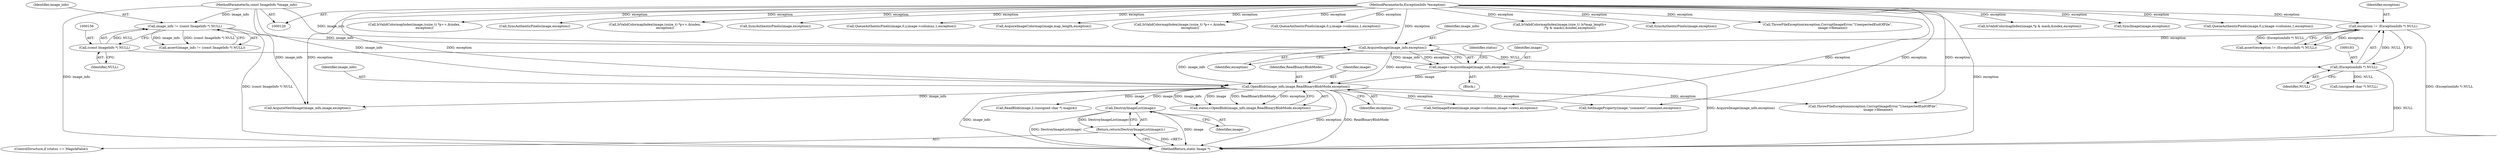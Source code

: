 digraph "0_ImageMagick_2ad6d33493750a28a5a655d319a8e0b16c392de1@pointer" {
"1000208" [label="(Call,DestroyImageList(image))"];
"1000198" [label="(Call,OpenBlob(image_info,image,ReadBinaryBlobMode,exception))"];
"1000193" [label="(Call,AcquireImage(image_info,exception))"];
"1000153" [label="(Call,image_info != (const ImageInfo *) NULL)"];
"1000121" [label="(MethodParameterIn,const ImageInfo *image_info)"];
"1000155" [label="(Call,(const ImageInfo *) NULL)"];
"1000180" [label="(Call,exception != (ExceptionInfo *) NULL)"];
"1000122" [label="(MethodParameterIn,ExceptionInfo *exception)"];
"1000182" [label="(Call,(ExceptionInfo *) NULL)"];
"1000191" [label="(Call,image=AcquireImage(image_info,exception))"];
"1000207" [label="(Return,return(DestroyImageList(image));)"];
"1000403" [label="(Call,ThrowFileException(exception,CorruptImageError,\"UnexpectedEndOfFile\",\n          image->filename))"];
"1000580" [label="(Call,SetImageExtent(image,image->columns,image->rows,exception))"];
"1000121" [label="(MethodParameterIn,const ImageInfo *image_info)"];
"1001955" [label="(MethodReturn,static Image *)"];
"1000201" [label="(Identifier,ReadBinaryBlobMode)"];
"1001345" [label="(Call,SyncAuthenticPixels(image,exception))"];
"1000153" [label="(Call,image_info != (const ImageInfo *) NULL)"];
"1000193" [label="(Call,AcquireImage(image_info,exception))"];
"1000202" [label="(Identifier,exception)"];
"1000198" [label="(Call,OpenBlob(image_info,image,ReadBinaryBlobMode,exception))"];
"1001644" [label="(Call,QueueAuthenticPixels(image,0,y,image->columns,1,exception))"];
"1000184" [label="(Identifier,NULL)"];
"1000208" [label="(Call,DestroyImageList(image))"];
"1000122" [label="(MethodParameterIn,ExceptionInfo *exception)"];
"1000197" [label="(Identifier,status)"];
"1000180" [label="(Call,exception != (ExceptionInfo *) NULL)"];
"1000152" [label="(Call,assert(image_info != (const ImageInfo *) NULL))"];
"1001386" [label="(Call,AcquireImageColormap(image,map_length,exception))"];
"1001730" [label="(Call,IsValidColormapIndex(image,(ssize_t) *p++,&index,\n                    exception))"];
"1000532" [label="(Call,SetImageProperty(image,\"comment\",comment,exception))"];
"1001549" [label="(Call,QueueAuthenticPixels(image,0,y,image->columns,1,exception))"];
"1000195" [label="(Identifier,exception)"];
"1000192" [label="(Identifier,image)"];
"1001198" [label="(Call,IsValidColormapIndex(image,(size_t) (x*map_length+\n                    (*p & mask)),&index,exception))"];
"1000212" [label="(Call,ReadBlob(image,2,(unsigned char *) magick))"];
"1000194" [label="(Identifier,image_info)"];
"1000157" [label="(Identifier,NULL)"];
"1001591" [label="(Call,SyncAuthenticPixels(image,exception))"];
"1001847" [label="(Call,ThrowFileException(exception,CorruptImageError,\"UnexpectedEndOfFile\",\n          image->filename))"];
"1000182" [label="(Call,(ExceptionInfo *) NULL)"];
"1001143" [label="(Call,IsValidColormapIndex(image,*p & mask,&index,exception))"];
"1000191" [label="(Call,image=AcquireImage(image_info,exception))"];
"1001623" [label="(Call,SyncImage(image,exception))"];
"1000200" [label="(Identifier,image)"];
"1000155" [label="(Call,(const ImageInfo *) NULL)"];
"1000123" [label="(Block,)"];
"1000199" [label="(Identifier,image_info)"];
"1000179" [label="(Call,assert(exception != (ExceptionInfo *) NULL))"];
"1000209" [label="(Identifier,image)"];
"1001275" [label="(Call,QueueAuthenticPixels(image,0,y,image->columns,1,exception))"];
"1000154" [label="(Identifier,image_info)"];
"1001900" [label="(Call,AcquireNextImage(image_info,image,exception))"];
"1001676" [label="(Call,IsValidColormapIndex(image,(ssize_t) *p++,&index,\n                    exception))"];
"1000413" [label="(Call,(unsigned char *) NULL)"];
"1000196" [label="(Call,status=OpenBlob(image_info,image,ReadBinaryBlobMode,exception))"];
"1001777" [label="(Call,SyncAuthenticPixels(image,exception))"];
"1000181" [label="(Identifier,exception)"];
"1000207" [label="(Return,return(DestroyImageList(image));)"];
"1000203" [label="(ControlStructure,if (status == MagickFalse))"];
"1001703" [label="(Call,IsValidColormapIndex(image,(ssize_t) *p++,&index,\n                    exception))"];
"1000208" -> "1000207"  [label="AST: "];
"1000208" -> "1000209"  [label="CFG: "];
"1000209" -> "1000208"  [label="AST: "];
"1000207" -> "1000208"  [label="CFG: "];
"1000208" -> "1001955"  [label="DDG: image"];
"1000208" -> "1001955"  [label="DDG: DestroyImageList(image)"];
"1000208" -> "1000207"  [label="DDG: DestroyImageList(image)"];
"1000198" -> "1000208"  [label="DDG: image"];
"1000198" -> "1000196"  [label="AST: "];
"1000198" -> "1000202"  [label="CFG: "];
"1000199" -> "1000198"  [label="AST: "];
"1000200" -> "1000198"  [label="AST: "];
"1000201" -> "1000198"  [label="AST: "];
"1000202" -> "1000198"  [label="AST: "];
"1000196" -> "1000198"  [label="CFG: "];
"1000198" -> "1001955"  [label="DDG: ReadBinaryBlobMode"];
"1000198" -> "1001955"  [label="DDG: image_info"];
"1000198" -> "1001955"  [label="DDG: exception"];
"1000198" -> "1000196"  [label="DDG: image_info"];
"1000198" -> "1000196"  [label="DDG: image"];
"1000198" -> "1000196"  [label="DDG: ReadBinaryBlobMode"];
"1000198" -> "1000196"  [label="DDG: exception"];
"1000193" -> "1000198"  [label="DDG: image_info"];
"1000193" -> "1000198"  [label="DDG: exception"];
"1000121" -> "1000198"  [label="DDG: image_info"];
"1000191" -> "1000198"  [label="DDG: image"];
"1000122" -> "1000198"  [label="DDG: exception"];
"1000198" -> "1000212"  [label="DDG: image"];
"1000198" -> "1000403"  [label="DDG: exception"];
"1000198" -> "1000532"  [label="DDG: exception"];
"1000198" -> "1000580"  [label="DDG: exception"];
"1000198" -> "1001900"  [label="DDG: image_info"];
"1000193" -> "1000191"  [label="AST: "];
"1000193" -> "1000195"  [label="CFG: "];
"1000194" -> "1000193"  [label="AST: "];
"1000195" -> "1000193"  [label="AST: "];
"1000191" -> "1000193"  [label="CFG: "];
"1000193" -> "1000191"  [label="DDG: image_info"];
"1000193" -> "1000191"  [label="DDG: exception"];
"1000153" -> "1000193"  [label="DDG: image_info"];
"1000121" -> "1000193"  [label="DDG: image_info"];
"1000180" -> "1000193"  [label="DDG: exception"];
"1000122" -> "1000193"  [label="DDG: exception"];
"1000153" -> "1000152"  [label="AST: "];
"1000153" -> "1000155"  [label="CFG: "];
"1000154" -> "1000153"  [label="AST: "];
"1000155" -> "1000153"  [label="AST: "];
"1000152" -> "1000153"  [label="CFG: "];
"1000153" -> "1001955"  [label="DDG: (const ImageInfo *) NULL"];
"1000153" -> "1000152"  [label="DDG: image_info"];
"1000153" -> "1000152"  [label="DDG: (const ImageInfo *) NULL"];
"1000121" -> "1000153"  [label="DDG: image_info"];
"1000155" -> "1000153"  [label="DDG: NULL"];
"1000121" -> "1000120"  [label="AST: "];
"1000121" -> "1001955"  [label="DDG: image_info"];
"1000121" -> "1001900"  [label="DDG: image_info"];
"1000155" -> "1000157"  [label="CFG: "];
"1000156" -> "1000155"  [label="AST: "];
"1000157" -> "1000155"  [label="AST: "];
"1000155" -> "1000182"  [label="DDG: NULL"];
"1000180" -> "1000179"  [label="AST: "];
"1000180" -> "1000182"  [label="CFG: "];
"1000181" -> "1000180"  [label="AST: "];
"1000182" -> "1000180"  [label="AST: "];
"1000179" -> "1000180"  [label="CFG: "];
"1000180" -> "1001955"  [label="DDG: (ExceptionInfo *) NULL"];
"1000180" -> "1000179"  [label="DDG: exception"];
"1000180" -> "1000179"  [label="DDG: (ExceptionInfo *) NULL"];
"1000122" -> "1000180"  [label="DDG: exception"];
"1000182" -> "1000180"  [label="DDG: NULL"];
"1000122" -> "1000120"  [label="AST: "];
"1000122" -> "1001955"  [label="DDG: exception"];
"1000122" -> "1000403"  [label="DDG: exception"];
"1000122" -> "1000532"  [label="DDG: exception"];
"1000122" -> "1000580"  [label="DDG: exception"];
"1000122" -> "1001143"  [label="DDG: exception"];
"1000122" -> "1001198"  [label="DDG: exception"];
"1000122" -> "1001275"  [label="DDG: exception"];
"1000122" -> "1001345"  [label="DDG: exception"];
"1000122" -> "1001386"  [label="DDG: exception"];
"1000122" -> "1001549"  [label="DDG: exception"];
"1000122" -> "1001591"  [label="DDG: exception"];
"1000122" -> "1001623"  [label="DDG: exception"];
"1000122" -> "1001644"  [label="DDG: exception"];
"1000122" -> "1001676"  [label="DDG: exception"];
"1000122" -> "1001703"  [label="DDG: exception"];
"1000122" -> "1001730"  [label="DDG: exception"];
"1000122" -> "1001777"  [label="DDG: exception"];
"1000122" -> "1001847"  [label="DDG: exception"];
"1000122" -> "1001900"  [label="DDG: exception"];
"1000182" -> "1000184"  [label="CFG: "];
"1000183" -> "1000182"  [label="AST: "];
"1000184" -> "1000182"  [label="AST: "];
"1000182" -> "1001955"  [label="DDG: NULL"];
"1000182" -> "1000413"  [label="DDG: NULL"];
"1000191" -> "1000123"  [label="AST: "];
"1000192" -> "1000191"  [label="AST: "];
"1000197" -> "1000191"  [label="CFG: "];
"1000191" -> "1001955"  [label="DDG: AcquireImage(image_info,exception)"];
"1000207" -> "1000203"  [label="AST: "];
"1001955" -> "1000207"  [label="CFG: "];
"1000207" -> "1001955"  [label="DDG: <RET>"];
}
